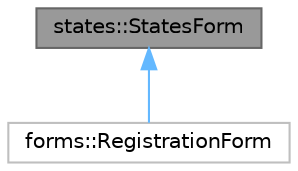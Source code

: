 digraph "states::StatesForm"
{
 // LATEX_PDF_SIZE
  bgcolor="transparent";
  edge [fontname=Helvetica,fontsize=10,labelfontname=Helvetica,labelfontsize=10];
  node [fontname=Helvetica,fontsize=10,shape=box,height=0.2,width=0.4];
  Node1 [id="Node000001",label="states::StatesForm",height=0.2,width=0.4,color="gray40", fillcolor="grey60", style="filled", fontcolor="black",tooltip="Class for creating your state forms."];
  Node1 -> Node2 [id="edge1_Node000001_Node000002",dir="back",color="steelblue1",style="solid",tooltip=" "];
  Node2 [id="Node000002",label="forms::RegistrationForm",height=0.2,width=0.4,color="grey75", fillcolor="white", style="filled",URL="$structforms_1_1RegistrationForm.html",tooltip=" "];
}
